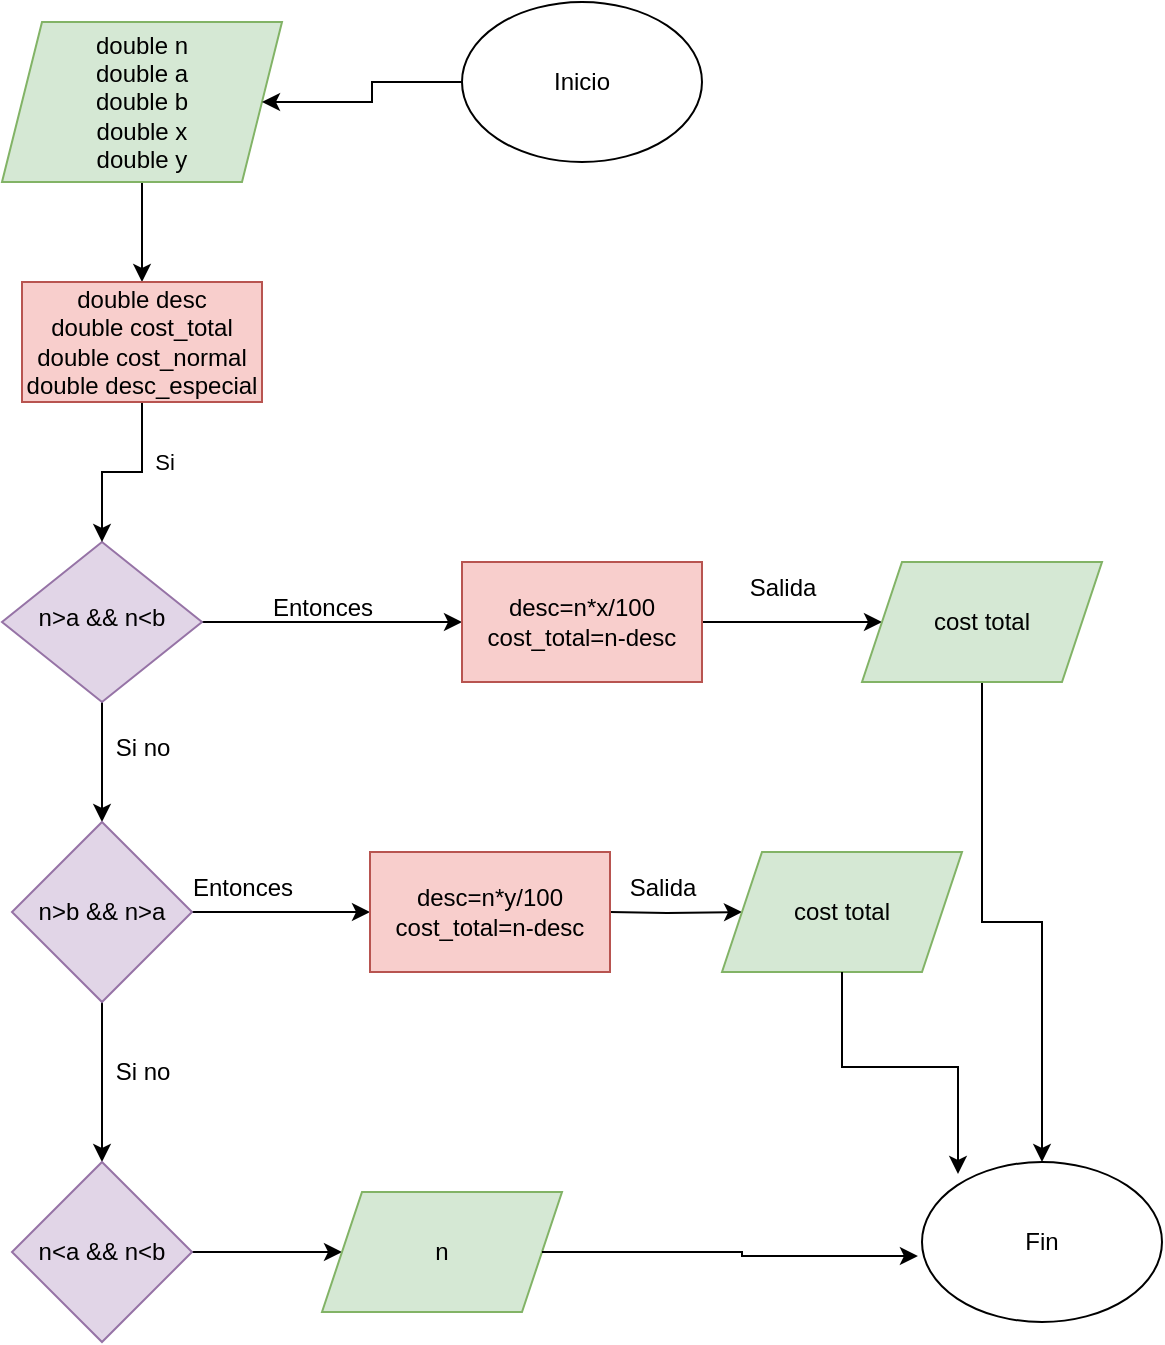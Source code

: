 <mxfile version="24.3.1" type="github">
  <diagram id="C5RBs43oDa-KdzZeNtuy" name="Page-1">
    <mxGraphModel dx="718" dy="373" grid="1" gridSize="10" guides="1" tooltips="1" connect="1" arrows="1" fold="1" page="1" pageScale="1" pageWidth="827" pageHeight="1169" math="0" shadow="0">
      <root>
        <mxCell id="WIyWlLk6GJQsqaUBKTNV-0" />
        <mxCell id="WIyWlLk6GJQsqaUBKTNV-1" parent="WIyWlLk6GJQsqaUBKTNV-0" />
        <mxCell id="4bZekmsNZAQklOtr8z3F-14" value="" style="edgeStyle=orthogonalEdgeStyle;rounded=0;orthogonalLoop=1;jettySize=auto;html=1;" parent="WIyWlLk6GJQsqaUBKTNV-1" source="WIyWlLk6GJQsqaUBKTNV-10" target="4bZekmsNZAQklOtr8z3F-12" edge="1">
          <mxGeometry relative="1" as="geometry" />
        </mxCell>
        <mxCell id="4bZekmsNZAQklOtr8z3F-16" style="edgeStyle=orthogonalEdgeStyle;rounded=0;orthogonalLoop=1;jettySize=auto;html=1;entryX=0;entryY=0.5;entryDx=0;entryDy=0;" parent="WIyWlLk6GJQsqaUBKTNV-1" source="WIyWlLk6GJQsqaUBKTNV-10" edge="1">
          <mxGeometry relative="1" as="geometry">
            <mxPoint x="400" y="360" as="targetPoint" />
          </mxGeometry>
        </mxCell>
        <mxCell id="WIyWlLk6GJQsqaUBKTNV-10" value="n&amp;gt;a &amp;amp;&amp;amp; n&amp;lt;b" style="rhombus;whiteSpace=wrap;html=1;shadow=0;fontFamily=Helvetica;fontSize=12;align=center;strokeWidth=1;spacing=6;spacingTop=-4;fillColor=#e1d5e7;strokeColor=#9673a6;" parent="WIyWlLk6GJQsqaUBKTNV-1" vertex="1">
          <mxGeometry x="170" y="320" width="100" height="80" as="geometry" />
        </mxCell>
        <mxCell id="4bZekmsNZAQklOtr8z3F-10" value="" style="edgeStyle=orthogonalEdgeStyle;rounded=0;orthogonalLoop=1;jettySize=auto;html=1;" parent="WIyWlLk6GJQsqaUBKTNV-1" edge="1">
          <mxGeometry relative="1" as="geometry">
            <mxPoint x="610" y="360" as="targetPoint" />
            <mxPoint x="520" y="360.0" as="sourcePoint" />
          </mxGeometry>
        </mxCell>
        <mxCell id="4bZekmsNZAQklOtr8z3F-5" value="" style="edgeStyle=orthogonalEdgeStyle;rounded=0;orthogonalLoop=1;jettySize=auto;html=1;" parent="WIyWlLk6GJQsqaUBKTNV-1" source="4bZekmsNZAQklOtr8z3F-0" edge="1">
          <mxGeometry relative="1" as="geometry">
            <mxPoint x="240" y="190" as="targetPoint" />
          </mxGeometry>
        </mxCell>
        <mxCell id="4bZekmsNZAQklOtr8z3F-0" value="double n&lt;div&gt;double a&lt;/div&gt;&lt;div&gt;double b&lt;/div&gt;&lt;div&gt;double x&lt;/div&gt;&lt;div&gt;double y&lt;/div&gt;" style="shape=parallelogram;perimeter=parallelogramPerimeter;whiteSpace=wrap;html=1;fixedSize=1;fillColor=#d5e8d4;strokeColor=#82b366;" parent="WIyWlLk6GJQsqaUBKTNV-1" vertex="1">
          <mxGeometry x="170" y="60" width="140" height="80" as="geometry" />
        </mxCell>
        <mxCell id="4bZekmsNZAQklOtr8z3F-3" style="edgeStyle=orthogonalEdgeStyle;rounded=0;orthogonalLoop=1;jettySize=auto;html=1;entryX=1;entryY=0.5;entryDx=0;entryDy=0;" parent="WIyWlLk6GJQsqaUBKTNV-1" source="4bZekmsNZAQklOtr8z3F-1" target="4bZekmsNZAQklOtr8z3F-0" edge="1">
          <mxGeometry relative="1" as="geometry" />
        </mxCell>
        <mxCell id="4bZekmsNZAQklOtr8z3F-1" value="Inicio" style="ellipse;whiteSpace=wrap;html=1;" parent="WIyWlLk6GJQsqaUBKTNV-1" vertex="1">
          <mxGeometry x="400" y="50" width="120" height="80" as="geometry" />
        </mxCell>
        <mxCell id="4bZekmsNZAQklOtr8z3F-38" style="edgeStyle=orthogonalEdgeStyle;rounded=0;orthogonalLoop=1;jettySize=auto;html=1;" parent="WIyWlLk6GJQsqaUBKTNV-1" source="4bZekmsNZAQklOtr8z3F-11" target="4bZekmsNZAQklOtr8z3F-34" edge="1">
          <mxGeometry relative="1" as="geometry" />
        </mxCell>
        <mxCell id="4bZekmsNZAQklOtr8z3F-11" value="cost total" style="shape=parallelogram;perimeter=parallelogramPerimeter;whiteSpace=wrap;html=1;fixedSize=1;fillColor=#d5e8d4;strokeColor=#82b366;" parent="WIyWlLk6GJQsqaUBKTNV-1" vertex="1">
          <mxGeometry x="600" y="330" width="120" height="60" as="geometry" />
        </mxCell>
        <mxCell id="4bZekmsNZAQklOtr8z3F-18" value="" style="edgeStyle=orthogonalEdgeStyle;rounded=0;orthogonalLoop=1;jettySize=auto;html=1;" parent="WIyWlLk6GJQsqaUBKTNV-1" source="4bZekmsNZAQklOtr8z3F-12" edge="1">
          <mxGeometry relative="1" as="geometry">
            <mxPoint x="354" y="505" as="targetPoint" />
          </mxGeometry>
        </mxCell>
        <mxCell id="4bZekmsNZAQklOtr8z3F-28" value="" style="edgeStyle=orthogonalEdgeStyle;rounded=0;orthogonalLoop=1;jettySize=auto;html=1;" parent="WIyWlLk6GJQsqaUBKTNV-1" source="4bZekmsNZAQklOtr8z3F-12" target="4bZekmsNZAQklOtr8z3F-27" edge="1">
          <mxGeometry relative="1" as="geometry" />
        </mxCell>
        <mxCell id="4bZekmsNZAQklOtr8z3F-12" value="n&amp;gt;b &amp;amp;&amp;amp; n&amp;gt;a" style="rhombus;whiteSpace=wrap;html=1;fillColor=#e1d5e7;strokeColor=#9673a6;" parent="WIyWlLk6GJQsqaUBKTNV-1" vertex="1">
          <mxGeometry x="175" y="460" width="90" height="90" as="geometry" />
        </mxCell>
        <mxCell id="4bZekmsNZAQklOtr8z3F-20" value="" style="edgeStyle=orthogonalEdgeStyle;rounded=0;orthogonalLoop=1;jettySize=auto;html=1;" parent="WIyWlLk6GJQsqaUBKTNV-1" target="4bZekmsNZAQklOtr8z3F-19" edge="1">
          <mxGeometry relative="1" as="geometry">
            <mxPoint x="474" y="505" as="sourcePoint" />
          </mxGeometry>
        </mxCell>
        <mxCell id="4bZekmsNZAQklOtr8z3F-19" value="cost total" style="shape=parallelogram;perimeter=parallelogramPerimeter;whiteSpace=wrap;html=1;fixedSize=1;fillColor=#d5e8d4;strokeColor=#82b366;" parent="WIyWlLk6GJQsqaUBKTNV-1" vertex="1">
          <mxGeometry x="530" y="475" width="120" height="60" as="geometry" />
        </mxCell>
        <mxCell id="4bZekmsNZAQklOtr8z3F-22" value="Entonces" style="text;html=1;align=center;verticalAlign=middle;resizable=0;points=[];autosize=1;strokeColor=none;fillColor=none;" parent="WIyWlLk6GJQsqaUBKTNV-1" vertex="1">
          <mxGeometry x="295" y="338" width="70" height="30" as="geometry" />
        </mxCell>
        <mxCell id="4bZekmsNZAQklOtr8z3F-23" value="Salida" style="text;html=1;align=center;verticalAlign=middle;resizable=0;points=[];autosize=1;strokeColor=none;fillColor=none;" parent="WIyWlLk6GJQsqaUBKTNV-1" vertex="1">
          <mxGeometry x="530" y="328" width="60" height="30" as="geometry" />
        </mxCell>
        <mxCell id="4bZekmsNZAQklOtr8z3F-24" value="Entonces" style="text;html=1;align=center;verticalAlign=middle;resizable=0;points=[];autosize=1;strokeColor=none;fillColor=none;" parent="WIyWlLk6GJQsqaUBKTNV-1" vertex="1">
          <mxGeometry x="255" y="478" width="70" height="30" as="geometry" />
        </mxCell>
        <mxCell id="4bZekmsNZAQklOtr8z3F-25" value="Salida" style="text;html=1;align=center;verticalAlign=middle;resizable=0;points=[];autosize=1;strokeColor=none;fillColor=none;" parent="WIyWlLk6GJQsqaUBKTNV-1" vertex="1">
          <mxGeometry x="470" y="478" width="60" height="30" as="geometry" />
        </mxCell>
        <mxCell id="4bZekmsNZAQklOtr8z3F-26" value="Si no" style="text;html=1;align=center;verticalAlign=middle;resizable=0;points=[];autosize=1;strokeColor=none;fillColor=none;" parent="WIyWlLk6GJQsqaUBKTNV-1" vertex="1">
          <mxGeometry x="215" y="408" width="50" height="30" as="geometry" />
        </mxCell>
        <mxCell id="4bZekmsNZAQklOtr8z3F-33" value="" style="edgeStyle=orthogonalEdgeStyle;rounded=0;orthogonalLoop=1;jettySize=auto;html=1;" parent="WIyWlLk6GJQsqaUBKTNV-1" source="4bZekmsNZAQklOtr8z3F-27" target="4bZekmsNZAQklOtr8z3F-32" edge="1">
          <mxGeometry relative="1" as="geometry" />
        </mxCell>
        <mxCell id="4bZekmsNZAQklOtr8z3F-27" value="n&amp;lt;a &amp;amp;&amp;amp; n&amp;lt;b" style="rhombus;whiteSpace=wrap;html=1;fillColor=#e1d5e7;strokeColor=#9673a6;" parent="WIyWlLk6GJQsqaUBKTNV-1" vertex="1">
          <mxGeometry x="175" y="630" width="90" height="90" as="geometry" />
        </mxCell>
        <mxCell id="4bZekmsNZAQklOtr8z3F-29" value="Si no" style="text;html=1;align=center;verticalAlign=middle;resizable=0;points=[];autosize=1;strokeColor=none;fillColor=none;" parent="WIyWlLk6GJQsqaUBKTNV-1" vertex="1">
          <mxGeometry x="215" y="570" width="50" height="30" as="geometry" />
        </mxCell>
        <mxCell id="4bZekmsNZAQklOtr8z3F-32" value="n" style="shape=parallelogram;perimeter=parallelogramPerimeter;whiteSpace=wrap;html=1;fixedSize=1;fillColor=#d5e8d4;strokeColor=#82b366;" parent="WIyWlLk6GJQsqaUBKTNV-1" vertex="1">
          <mxGeometry x="330" y="645" width="120" height="60" as="geometry" />
        </mxCell>
        <mxCell id="4bZekmsNZAQklOtr8z3F-34" value="Fin" style="ellipse;whiteSpace=wrap;html=1;" parent="WIyWlLk6GJQsqaUBKTNV-1" vertex="1">
          <mxGeometry x="630" y="630" width="120" height="80" as="geometry" />
        </mxCell>
        <mxCell id="4bZekmsNZAQklOtr8z3F-35" style="edgeStyle=orthogonalEdgeStyle;rounded=0;orthogonalLoop=1;jettySize=auto;html=1;entryX=-0.017;entryY=0.588;entryDx=0;entryDy=0;entryPerimeter=0;" parent="WIyWlLk6GJQsqaUBKTNV-1" source="4bZekmsNZAQklOtr8z3F-32" target="4bZekmsNZAQklOtr8z3F-34" edge="1">
          <mxGeometry relative="1" as="geometry" />
        </mxCell>
        <mxCell id="4bZekmsNZAQklOtr8z3F-37" style="edgeStyle=orthogonalEdgeStyle;rounded=0;orthogonalLoop=1;jettySize=auto;html=1;entryX=0.15;entryY=0.075;entryDx=0;entryDy=0;entryPerimeter=0;" parent="WIyWlLk6GJQsqaUBKTNV-1" source="4bZekmsNZAQklOtr8z3F-19" target="4bZekmsNZAQklOtr8z3F-34" edge="1">
          <mxGeometry relative="1" as="geometry" />
        </mxCell>
        <mxCell id="FgCZ4FWYuaPam6ADvGUj-2" style="edgeStyle=orthogonalEdgeStyle;rounded=0;orthogonalLoop=1;jettySize=auto;html=1;entryX=0.5;entryY=0;entryDx=0;entryDy=0;" edge="1" parent="WIyWlLk6GJQsqaUBKTNV-1" source="FgCZ4FWYuaPam6ADvGUj-1" target="WIyWlLk6GJQsqaUBKTNV-10">
          <mxGeometry relative="1" as="geometry">
            <mxPoint x="290" y="300" as="targetPoint" />
          </mxGeometry>
        </mxCell>
        <mxCell id="FgCZ4FWYuaPam6ADvGUj-3" value="Si" style="edgeLabel;html=1;align=center;verticalAlign=middle;resizable=0;points=[];" vertex="1" connectable="0" parent="FgCZ4FWYuaPam6ADvGUj-2">
          <mxGeometry x="-0.341" y="11" relative="1" as="geometry">
            <mxPoint as="offset" />
          </mxGeometry>
        </mxCell>
        <mxCell id="FgCZ4FWYuaPam6ADvGUj-1" value="double desc&lt;div&gt;double cost_total&lt;/div&gt;&lt;div&gt;double cost_normal&lt;/div&gt;&lt;div&gt;double desc_especial&lt;/div&gt;" style="rounded=0;whiteSpace=wrap;html=1;fillColor=#f8cecc;strokeColor=#b85450;" vertex="1" parent="WIyWlLk6GJQsqaUBKTNV-1">
          <mxGeometry x="180" y="190" width="120" height="60" as="geometry" />
        </mxCell>
        <mxCell id="FgCZ4FWYuaPam6ADvGUj-4" value="desc=n*x/100&lt;div&gt;cost_total=n-desc&lt;/div&gt;" style="rounded=0;whiteSpace=wrap;html=1;fillColor=#f8cecc;strokeColor=#b85450;" vertex="1" parent="WIyWlLk6GJQsqaUBKTNV-1">
          <mxGeometry x="400" y="330" width="120" height="60" as="geometry" />
        </mxCell>
        <mxCell id="FgCZ4FWYuaPam6ADvGUj-5" value="desc=n*y/100&lt;div&gt;cost_total=n-desc&lt;/div&gt;" style="rounded=0;whiteSpace=wrap;html=1;fillColor=#f8cecc;strokeColor=#b85450;" vertex="1" parent="WIyWlLk6GJQsqaUBKTNV-1">
          <mxGeometry x="354" y="475" width="120" height="60" as="geometry" />
        </mxCell>
      </root>
    </mxGraphModel>
  </diagram>
</mxfile>
